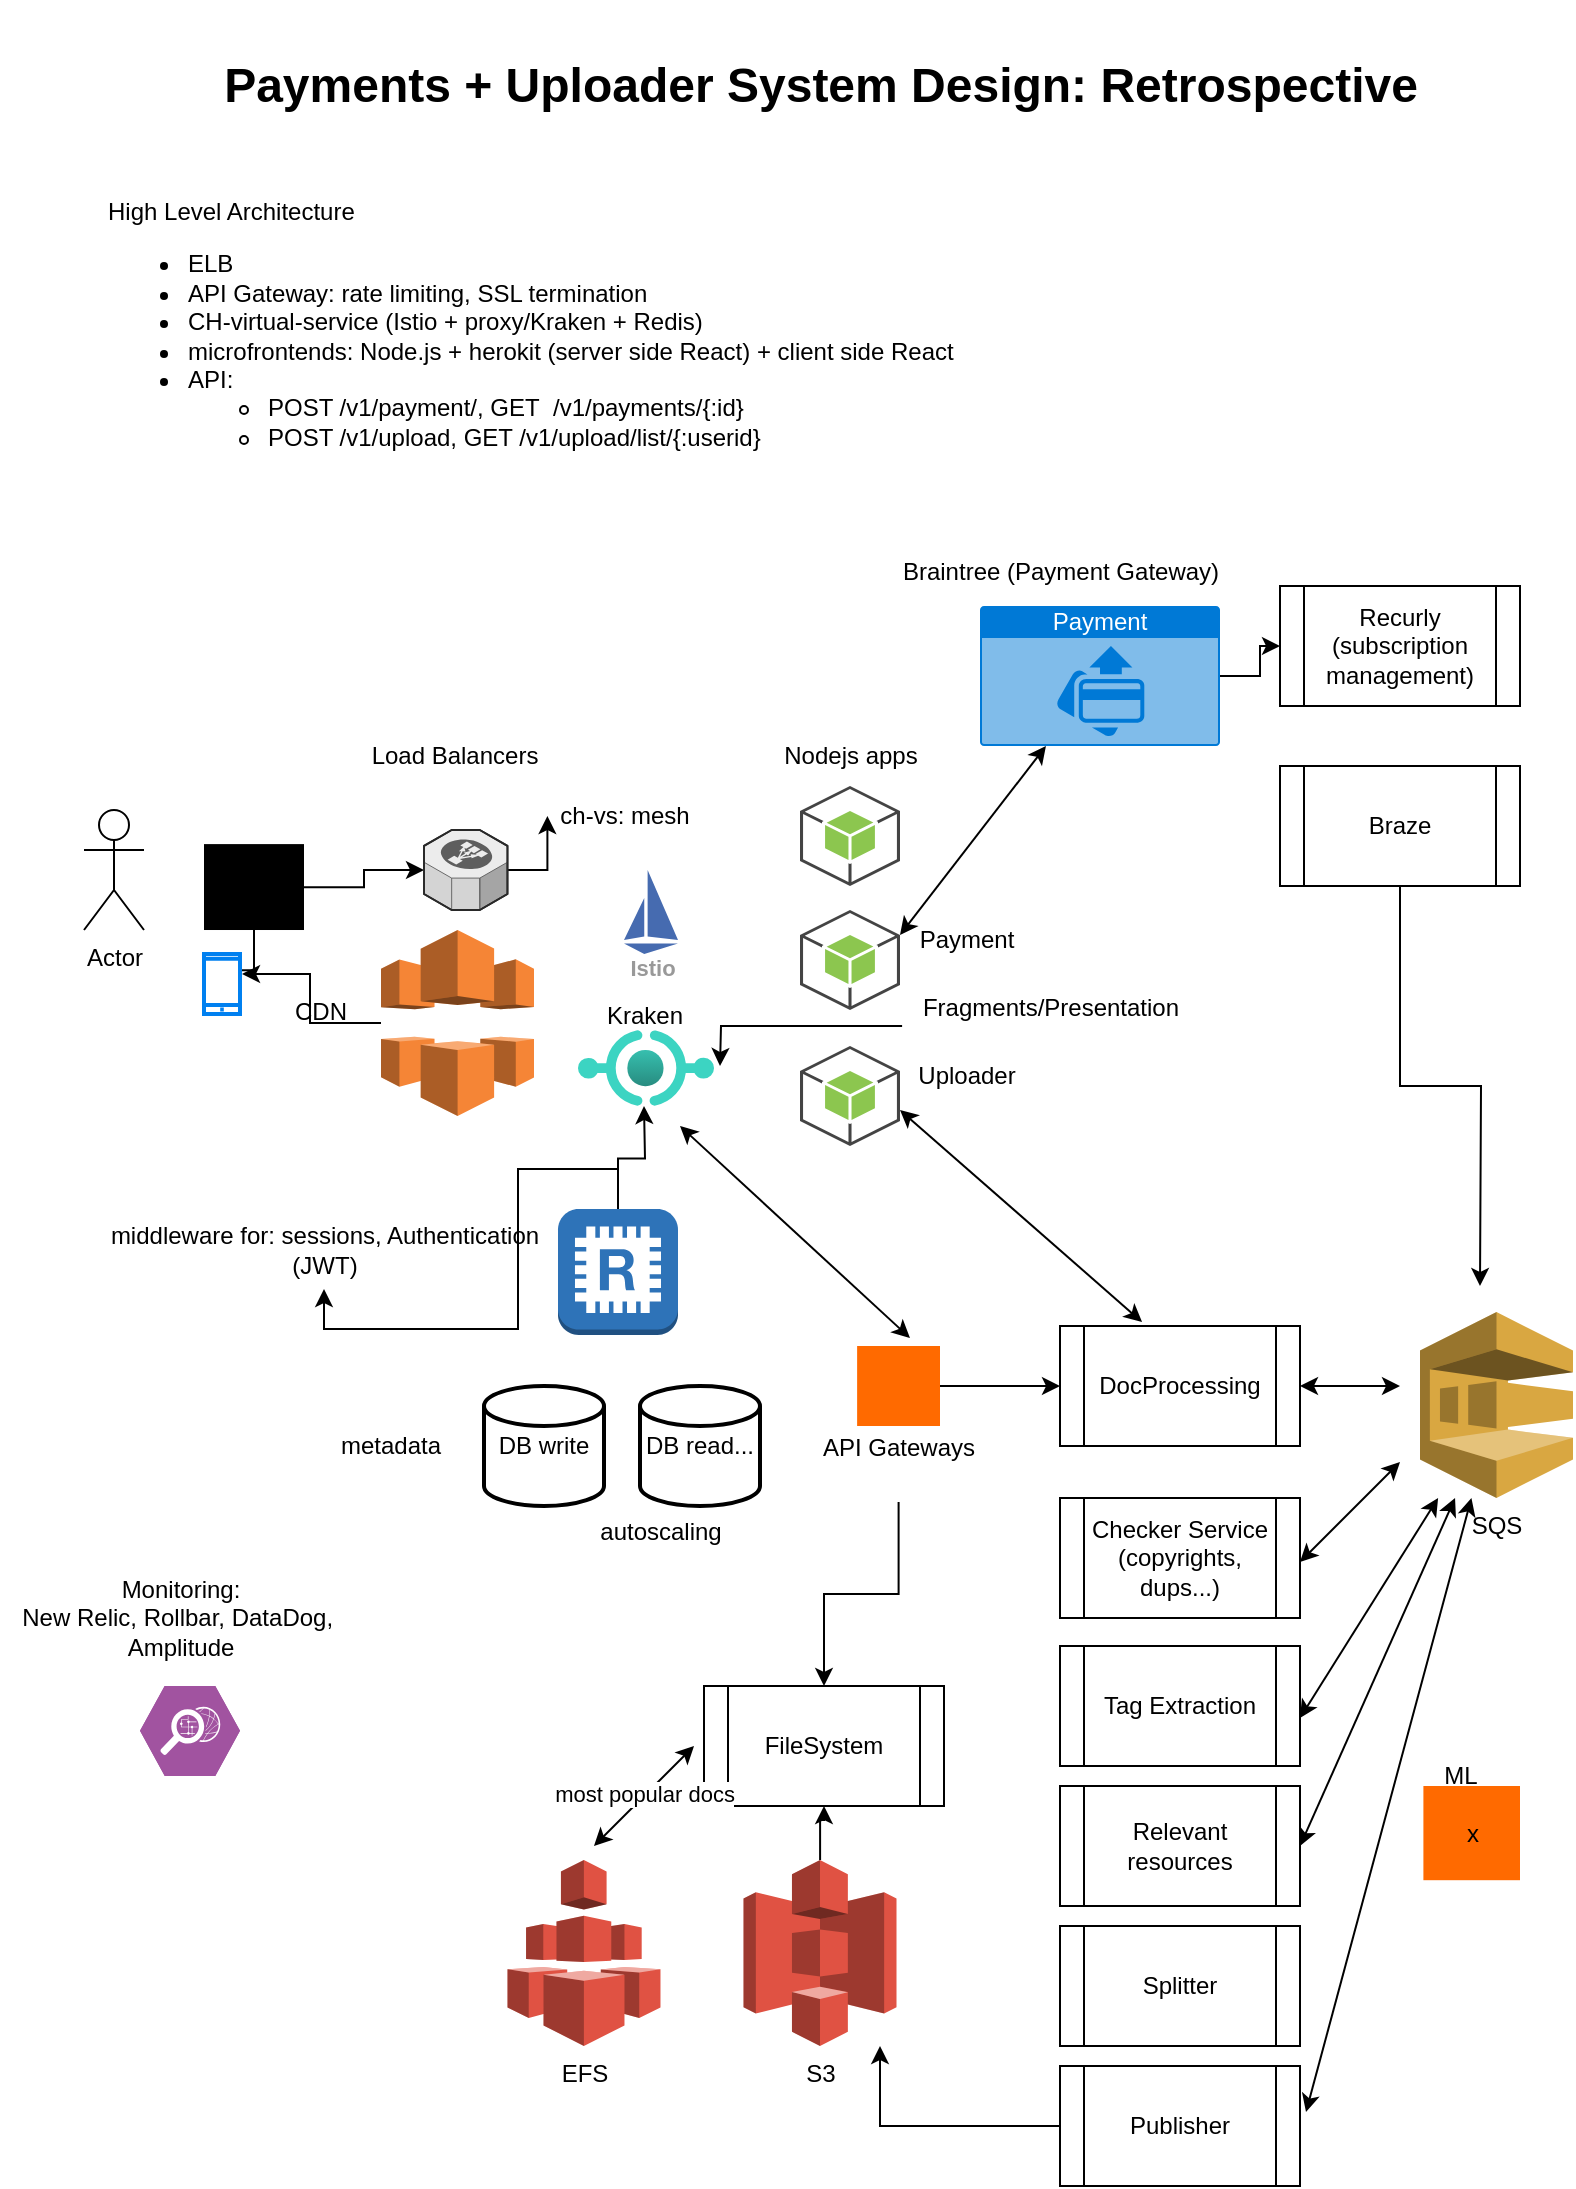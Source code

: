<mxfile version="26.2.4">
  <diagram name="Page-1" id="1pv_7QE-wpkOOIxA0VV8">
    <mxGraphModel dx="1226" dy="1814" grid="1" gridSize="10" guides="1" tooltips="1" connect="1" arrows="1" fold="1" page="1" pageScale="1" pageWidth="850" pageHeight="1100" math="0" shadow="0">
      <root>
        <mxCell id="0" />
        <mxCell id="1" parent="0" />
        <mxCell id="IJOAgbQiG3h4zE9SPtvW-1" value="&lt;div&gt;&lt;br&gt;&lt;/div&gt;Payments + Uploader System Design: Retrospective&lt;div&gt;&lt;br&gt;&lt;/div&gt;" style="text;strokeColor=none;fillColor=none;html=1;fontSize=24;fontStyle=1;verticalAlign=middle;align=center;" vertex="1" parent="1">
          <mxGeometry x="370" width="100" height="40" as="geometry" />
        </mxCell>
        <mxCell id="IJOAgbQiG3h4zE9SPtvW-6" value="Actor" style="shape=umlActor;verticalLabelPosition=bottom;verticalAlign=top;html=1;outlineConnect=0;" vertex="1" parent="1">
          <mxGeometry x="52" y="382" width="30" height="60" as="geometry" />
        </mxCell>
        <mxCell id="IJOAgbQiG3h4zE9SPtvW-12" value="" style="edgeStyle=orthogonalEdgeStyle;rounded=0;orthogonalLoop=1;jettySize=auto;html=1;" edge="1" parent="1" source="IJOAgbQiG3h4zE9SPtvW-7" target="IJOAgbQiG3h4zE9SPtvW-11">
          <mxGeometry relative="1" as="geometry" />
        </mxCell>
        <mxCell id="IJOAgbQiG3h4zE9SPtvW-102" value="" style="edgeStyle=orthogonalEdgeStyle;rounded=0;orthogonalLoop=1;jettySize=auto;html=1;" edge="1" parent="1" source="IJOAgbQiG3h4zE9SPtvW-7" target="IJOAgbQiG3h4zE9SPtvW-84">
          <mxGeometry relative="1" as="geometry" />
        </mxCell>
        <mxCell id="IJOAgbQiG3h4zE9SPtvW-7" value="" style="sketch=0;verticalLabelPosition=bottom;sketch=0;aspect=fixed;html=1;verticalAlign=top;strokeColor=none;fillColor=#000000;align=center;outlineConnect=0;pointerEvents=1;shape=mxgraph.citrix2.citrix_enterprise_browser;" vertex="1" parent="1">
          <mxGeometry x="112" y="399.05" width="50" height="42.955" as="geometry" />
        </mxCell>
        <mxCell id="IJOAgbQiG3h4zE9SPtvW-16" value="" style="edgeStyle=orthogonalEdgeStyle;rounded=0;orthogonalLoop=1;jettySize=auto;html=1;" edge="1" parent="1" source="IJOAgbQiG3h4zE9SPtvW-11" target="IJOAgbQiG3h4zE9SPtvW-15">
          <mxGeometry relative="1" as="geometry" />
        </mxCell>
        <mxCell id="IJOAgbQiG3h4zE9SPtvW-11" value="" style="verticalLabelPosition=bottom;html=1;verticalAlign=top;strokeWidth=1;align=center;outlineConnect=0;dashed=0;outlineConnect=0;shape=mxgraph.aws3d.elasticLoadBalancing;fillColor=#ECECEC;strokeColor=#5E5E5E;aspect=fixed;" vertex="1" parent="1">
          <mxGeometry x="222" y="392" width="41.74" height="40" as="geometry" />
        </mxCell>
        <mxCell id="IJOAgbQiG3h4zE9SPtvW-14" value="Istio" style="sketch=0;html=1;verticalAlign=top;labelPosition=center;verticalLabelPosition=bottom;align=center;spacingTop=-6;fontSize=11;fontStyle=1;fontColor=#999999;shape=image;aspect=fixed;imageAspect=0;image=data:image/svg+xml,PHN2ZyB4bWxucz0iaHR0cDovL3d3dy53My5vcmcvMjAwMC9zdmciIHhtbG5zOnY9Imh0dHBzOi8vdmVjdGEuaW8vbmFubyIgd2lkdGg9IjE2MCIgaGVpZ2h0PSIyNDAiIHZpZXdCb3g9IjAgMCAxNjAgMjQwIj4mI3hhOwk8c3R5bGUgdHlwZT0idGV4dC9jc3MiPiYjeGE7CS5zdDB7ZmlsbDojNDY2YmIwO30mI3hhOwk8L3N0eWxlPiYjeGE7CTxwYXRoIGNsYXNzPSJzdDAiIGQ9Ik02MCAyNDBMMCAyMTBoMTYwem0wLTE2MEwwIDIwMGw2MC0xMHpNNzAgMHYxOTBsOTAgMTB6Ii8+JiN4YTs8L3N2Zz4=;" vertex="1" parent="1">
          <mxGeometry x="322" y="412" width="27" height="42" as="geometry" />
        </mxCell>
        <mxCell id="IJOAgbQiG3h4zE9SPtvW-15" value="ch-vs: mesh" style="text;html=1;align=center;verticalAlign=middle;resizable=0;points=[];autosize=1;strokeColor=none;fillColor=none;" vertex="1" parent="1">
          <mxGeometry x="277" y="370" width="90" height="30" as="geometry" />
        </mxCell>
        <mxCell id="IJOAgbQiG3h4zE9SPtvW-17" value="" style="image;aspect=fixed;html=1;points=[];align=center;fontSize=12;image=img/lib/azure2/other/API_Proxy.svg;" vertex="1" parent="1">
          <mxGeometry x="299" y="492" width="68" height="38" as="geometry" />
        </mxCell>
        <mxCell id="IJOAgbQiG3h4zE9SPtvW-18" value="Kraken" style="text;html=1;align=center;verticalAlign=middle;resizable=0;points=[];autosize=1;strokeColor=none;fillColor=none;" vertex="1" parent="1">
          <mxGeometry x="302" y="470" width="60" height="30" as="geometry" />
        </mxCell>
        <mxCell id="IJOAgbQiG3h4zE9SPtvW-28" value="&lt;div&gt;High Level Architecture&lt;/div&gt;&lt;ul&gt;&lt;li&gt;ELB&lt;/li&gt;&lt;li&gt;API Gateway: rate limiting, SSL termination&lt;/li&gt;&lt;li&gt;CH-virtual-service (Istio + proxy/Kraken + Redis)&lt;/li&gt;&lt;li&gt;microfrontends: Node.js + herokit (server side React) + client side React&lt;/li&gt;&lt;li&gt;API:&amp;nbsp;&lt;/li&gt;&lt;ul&gt;&lt;li&gt;POST /v1/payment/, GET&amp;nbsp;&amp;nbsp;/v1/payments/{:id}&lt;/li&gt;&lt;li&gt;POST /v1/upload, GET /v1/upload/list/{:userid}&lt;/li&gt;&lt;/ul&gt;&lt;/ul&gt;" style="text;strokeColor=none;fillColor=none;html=1;whiteSpace=wrap;verticalAlign=middle;overflow=hidden;" vertex="1" parent="1">
          <mxGeometry x="62" y="70" width="448" height="150" as="geometry" />
        </mxCell>
        <mxCell id="IJOAgbQiG3h4zE9SPtvW-30" value="" style="outlineConnect=0;dashed=0;verticalLabelPosition=bottom;verticalAlign=top;align=center;html=1;shape=mxgraph.aws3.android;fillColor=#8CC64F;gradientColor=none;" vertex="1" parent="1">
          <mxGeometry x="410" y="370" width="50" height="50" as="geometry" />
        </mxCell>
        <mxCell id="IJOAgbQiG3h4zE9SPtvW-33" value="" style="outlineConnect=0;dashed=0;verticalLabelPosition=bottom;verticalAlign=top;align=center;html=1;shape=mxgraph.aws3.android;fillColor=#8CC64F;gradientColor=none;" vertex="1" parent="1">
          <mxGeometry x="410" y="432" width="50" height="50" as="geometry" />
        </mxCell>
        <mxCell id="IJOAgbQiG3h4zE9SPtvW-34" value="" style="outlineConnect=0;dashed=0;verticalLabelPosition=bottom;verticalAlign=top;align=center;html=1;shape=mxgraph.aws3.android;fillColor=#8CC64F;gradientColor=none;" vertex="1" parent="1">
          <mxGeometry x="410" y="500" width="50" height="50" as="geometry" />
        </mxCell>
        <mxCell id="IJOAgbQiG3h4zE9SPtvW-79" value="" style="edgeStyle=orthogonalEdgeStyle;rounded=0;orthogonalLoop=1;jettySize=auto;html=1;" edge="1" parent="1" source="IJOAgbQiG3h4zE9SPtvW-35" target="IJOAgbQiG3h4zE9SPtvW-36">
          <mxGeometry relative="1" as="geometry" />
        </mxCell>
        <mxCell id="IJOAgbQiG3h4zE9SPtvW-80" value="" style="edgeStyle=orthogonalEdgeStyle;rounded=0;orthogonalLoop=1;jettySize=auto;html=1;" edge="1" parent="1" source="IJOAgbQiG3h4zE9SPtvW-35">
          <mxGeometry relative="1" as="geometry">
            <mxPoint x="332" y="530" as="targetPoint" />
          </mxGeometry>
        </mxCell>
        <mxCell id="IJOAgbQiG3h4zE9SPtvW-35" value="" style="outlineConnect=0;dashed=0;verticalLabelPosition=bottom;verticalAlign=top;align=center;html=1;shape=mxgraph.aws3.redis;fillColor=#2E73B8;gradientColor=none;" vertex="1" parent="1">
          <mxGeometry x="289" y="581.5" width="60" height="63" as="geometry" />
        </mxCell>
        <mxCell id="IJOAgbQiG3h4zE9SPtvW-36" value="middleware for: sessions, Authentication&lt;div&gt;(JWT)&lt;/div&gt;" style="text;html=1;align=center;verticalAlign=middle;resizable=0;points=[];autosize=1;strokeColor=none;fillColor=none;" vertex="1" parent="1">
          <mxGeometry x="52" y="581.5" width="240" height="40" as="geometry" />
        </mxCell>
        <mxCell id="IJOAgbQiG3h4zE9SPtvW-37" value="DB write" style="strokeWidth=2;html=1;shape=mxgraph.flowchart.database;whiteSpace=wrap;" vertex="1" parent="1">
          <mxGeometry x="252" y="670" width="60" height="60" as="geometry" />
        </mxCell>
        <mxCell id="IJOAgbQiG3h4zE9SPtvW-38" value="DB read..." style="strokeWidth=2;html=1;shape=mxgraph.flowchart.database;whiteSpace=wrap;" vertex="1" parent="1">
          <mxGeometry x="330" y="670" width="60" height="60" as="geometry" />
        </mxCell>
        <mxCell id="IJOAgbQiG3h4zE9SPtvW-39" value="autoscaling" style="text;html=1;align=center;verticalAlign=middle;resizable=0;points=[];autosize=1;strokeColor=none;fillColor=none;" vertex="1" parent="1">
          <mxGeometry x="300" y="728" width="80" height="30" as="geometry" />
        </mxCell>
        <mxCell id="IJOAgbQiG3h4zE9SPtvW-40" value="Nodejs apps&lt;div&gt;&lt;br&gt;&lt;/div&gt;" style="text;html=1;align=center;verticalAlign=middle;resizable=0;points=[];autosize=1;strokeColor=none;fillColor=none;" vertex="1" parent="1">
          <mxGeometry x="390" y="342" width="90" height="40" as="geometry" />
        </mxCell>
        <mxCell id="IJOAgbQiG3h4zE9SPtvW-43" value="" style="edgeStyle=orthogonalEdgeStyle;rounded=0;orthogonalLoop=1;jettySize=auto;html=1;exitX=0.007;exitY=0.55;exitDx=0;exitDy=0;exitPerimeter=0;" edge="1" parent="1" source="IJOAgbQiG3h4zE9SPtvW-42">
          <mxGeometry relative="1" as="geometry">
            <mxPoint x="438.56" y="581.5" as="sourcePoint" />
            <mxPoint x="370" y="510" as="targetPoint" />
          </mxGeometry>
        </mxCell>
        <mxCell id="IJOAgbQiG3h4zE9SPtvW-42" value="Fragments/Presentation&lt;div&gt;&lt;br&gt;&lt;/div&gt;" style="text;html=1;align=center;verticalAlign=middle;resizable=0;points=[];autosize=1;strokeColor=none;fillColor=none;" vertex="1" parent="1">
          <mxGeometry x="460" y="468" width="150" height="40" as="geometry" />
        </mxCell>
        <mxCell id="IJOAgbQiG3h4zE9SPtvW-88" value="" style="edgeStyle=orthogonalEdgeStyle;rounded=0;orthogonalLoop=1;jettySize=auto;html=1;" edge="1" parent="1" source="IJOAgbQiG3h4zE9SPtvW-45" target="IJOAgbQiG3h4zE9SPtvW-53">
          <mxGeometry relative="1" as="geometry" />
        </mxCell>
        <mxCell id="IJOAgbQiG3h4zE9SPtvW-45" value="" style="points=[];aspect=fixed;html=1;align=center;shadow=0;dashed=0;fillColor=#FF6A00;strokeColor=none;shape=mxgraph.alibaba_cloud.apigateway;" vertex="1" parent="1">
          <mxGeometry x="438.56" y="650" width="41.44" height="40" as="geometry" />
        </mxCell>
        <mxCell id="IJOAgbQiG3h4zE9SPtvW-93" value="" style="edgeStyle=orthogonalEdgeStyle;rounded=0;orthogonalLoop=1;jettySize=auto;html=1;" edge="1" parent="1" source="IJOAgbQiG3h4zE9SPtvW-47" target="IJOAgbQiG3h4zE9SPtvW-49">
          <mxGeometry relative="1" as="geometry" />
        </mxCell>
        <mxCell id="IJOAgbQiG3h4zE9SPtvW-47" value="Payment" style="html=1;whiteSpace=wrap;strokeColor=none;fillColor=#0079D6;labelPosition=center;verticalLabelPosition=middle;verticalAlign=top;align=center;fontSize=12;outlineConnect=0;spacingTop=-6;fontColor=#FFFFFF;sketch=0;shape=mxgraph.sitemap.payment;" vertex="1" parent="1">
          <mxGeometry x="500" y="280" width="120" height="70" as="geometry" />
        </mxCell>
        <mxCell id="IJOAgbQiG3h4zE9SPtvW-49" value="Recurly (subscription management)" style="shape=process;whiteSpace=wrap;html=1;backgroundOutline=1;" vertex="1" parent="1">
          <mxGeometry x="650" y="270" width="120" height="60" as="geometry" />
        </mxCell>
        <mxCell id="IJOAgbQiG3h4zE9SPtvW-92" value="" style="edgeStyle=orthogonalEdgeStyle;rounded=0;orthogonalLoop=1;jettySize=auto;html=1;" edge="1" parent="1" source="IJOAgbQiG3h4zE9SPtvW-50">
          <mxGeometry relative="1" as="geometry">
            <mxPoint x="750" y="620" as="targetPoint" />
          </mxGeometry>
        </mxCell>
        <mxCell id="IJOAgbQiG3h4zE9SPtvW-50" value="Braze" style="shape=process;whiteSpace=wrap;html=1;backgroundOutline=1;" vertex="1" parent="1">
          <mxGeometry x="650" y="360" width="120" height="60" as="geometry" />
        </mxCell>
        <mxCell id="IJOAgbQiG3h4zE9SPtvW-51" value="" style="endArrow=classic;startArrow=classic;html=1;rounded=0;entryX=0.638;entryY=-0.1;entryDx=0;entryDy=0;entryPerimeter=0;" edge="1" parent="1" target="IJOAgbQiG3h4zE9SPtvW-45">
          <mxGeometry width="50" height="50" relative="1" as="geometry">
            <mxPoint x="350" y="540" as="sourcePoint" />
            <mxPoint x="450" y="570" as="targetPoint" />
          </mxGeometry>
        </mxCell>
        <mxCell id="IJOAgbQiG3h4zE9SPtvW-90" value="" style="edgeStyle=orthogonalEdgeStyle;rounded=0;orthogonalLoop=1;jettySize=auto;html=1;" edge="1" parent="1" source="IJOAgbQiG3h4zE9SPtvW-52" target="IJOAgbQiG3h4zE9SPtvW-67">
          <mxGeometry relative="1" as="geometry" />
        </mxCell>
        <mxCell id="IJOAgbQiG3h4zE9SPtvW-52" value="API Gateways&lt;div&gt;&lt;br&gt;&lt;/div&gt;" style="text;html=1;align=center;verticalAlign=middle;resizable=0;points=[];autosize=1;strokeColor=none;fillColor=none;" vertex="1" parent="1">
          <mxGeometry x="409.28" y="688" width="100" height="40" as="geometry" />
        </mxCell>
        <mxCell id="IJOAgbQiG3h4zE9SPtvW-53" value="DocProcessing" style="shape=process;whiteSpace=wrap;html=1;backgroundOutline=1;" vertex="1" parent="1">
          <mxGeometry x="540" y="640" width="120" height="60" as="geometry" />
        </mxCell>
        <mxCell id="IJOAgbQiG3h4zE9SPtvW-54" value="SQS" style="outlineConnect=0;dashed=0;verticalLabelPosition=bottom;verticalAlign=top;align=center;html=1;shape=mxgraph.aws3.sqs;fillColor=#D9A741;gradientColor=none;" vertex="1" parent="1">
          <mxGeometry x="720" y="633" width="76.5" height="93" as="geometry" />
        </mxCell>
        <mxCell id="IJOAgbQiG3h4zE9SPtvW-57" value="Checker Service (copyrights, dups...)" style="shape=process;whiteSpace=wrap;html=1;backgroundOutline=1;" vertex="1" parent="1">
          <mxGeometry x="540" y="726" width="120" height="60" as="geometry" />
        </mxCell>
        <mxCell id="IJOAgbQiG3h4zE9SPtvW-58" value="" style="endArrow=classic;startArrow=classic;html=1;rounded=0;entryX=1;entryY=0.5;entryDx=0;entryDy=0;" edge="1" parent="1" target="IJOAgbQiG3h4zE9SPtvW-53">
          <mxGeometry width="50" height="50" relative="1" as="geometry">
            <mxPoint x="710" y="670" as="sourcePoint" />
            <mxPoint x="450" y="610" as="targetPoint" />
            <Array as="points">
              <mxPoint x="680" y="670" />
            </Array>
          </mxGeometry>
        </mxCell>
        <mxCell id="IJOAgbQiG3h4zE9SPtvW-59" value="" style="endArrow=classic;startArrow=classic;html=1;rounded=0;" edge="1" parent="1">
          <mxGeometry width="50" height="50" relative="1" as="geometry">
            <mxPoint x="660" y="758" as="sourcePoint" />
            <mxPoint x="710" y="708" as="targetPoint" />
          </mxGeometry>
        </mxCell>
        <mxCell id="IJOAgbQiG3h4zE9SPtvW-60" value="Tag Extraction" style="shape=process;whiteSpace=wrap;html=1;backgroundOutline=1;" vertex="1" parent="1">
          <mxGeometry x="540" y="800" width="120" height="60" as="geometry" />
        </mxCell>
        <mxCell id="IJOAgbQiG3h4zE9SPtvW-61" value="Relevant resources" style="shape=process;whiteSpace=wrap;html=1;backgroundOutline=1;" vertex="1" parent="1">
          <mxGeometry x="540" y="870" width="120" height="60" as="geometry" />
        </mxCell>
        <mxCell id="IJOAgbQiG3h4zE9SPtvW-62" value="" style="endArrow=classic;startArrow=classic;html=1;rounded=0;" edge="1" parent="1" target="IJOAgbQiG3h4zE9SPtvW-54">
          <mxGeometry width="50" height="50" relative="1" as="geometry">
            <mxPoint x="660" y="836" as="sourcePoint" />
            <mxPoint x="710" y="786" as="targetPoint" />
            <Array as="points" />
          </mxGeometry>
        </mxCell>
        <mxCell id="IJOAgbQiG3h4zE9SPtvW-63" value="" style="endArrow=classic;startArrow=classic;html=1;rounded=0;" edge="1" parent="1" target="IJOAgbQiG3h4zE9SPtvW-54">
          <mxGeometry width="50" height="50" relative="1" as="geometry">
            <mxPoint x="660" y="900" as="sourcePoint" />
            <mxPoint x="770" y="750" as="targetPoint" />
          </mxGeometry>
        </mxCell>
        <mxCell id="IJOAgbQiG3h4zE9SPtvW-89" value="" style="edgeStyle=orthogonalEdgeStyle;rounded=0;orthogonalLoop=1;jettySize=auto;html=1;" edge="1" parent="1" source="IJOAgbQiG3h4zE9SPtvW-64" target="IJOAgbQiG3h4zE9SPtvW-66">
          <mxGeometry relative="1" as="geometry">
            <Array as="points">
              <mxPoint x="450" y="1040" />
            </Array>
          </mxGeometry>
        </mxCell>
        <mxCell id="IJOAgbQiG3h4zE9SPtvW-64" value="Publisher" style="shape=process;whiteSpace=wrap;html=1;backgroundOutline=1;" vertex="1" parent="1">
          <mxGeometry x="540" y="1010" width="120" height="60" as="geometry" />
        </mxCell>
        <mxCell id="IJOAgbQiG3h4zE9SPtvW-65" value="" style="endArrow=classic;startArrow=classic;html=1;rounded=0;exitX=1.025;exitY=0.383;exitDx=0;exitDy=0;exitPerimeter=0;" edge="1" parent="1" source="IJOAgbQiG3h4zE9SPtvW-64" target="IJOAgbQiG3h4zE9SPtvW-54">
          <mxGeometry width="50" height="50" relative="1" as="geometry">
            <mxPoint x="733.25" y="970" as="sourcePoint" />
            <mxPoint x="790" y="740" as="targetPoint" />
          </mxGeometry>
        </mxCell>
        <mxCell id="IJOAgbQiG3h4zE9SPtvW-99" value="" style="edgeStyle=orthogonalEdgeStyle;rounded=0;orthogonalLoop=1;jettySize=auto;html=1;" edge="1" parent="1" source="IJOAgbQiG3h4zE9SPtvW-66" target="IJOAgbQiG3h4zE9SPtvW-67">
          <mxGeometry relative="1" as="geometry" />
        </mxCell>
        <mxCell id="IJOAgbQiG3h4zE9SPtvW-66" value="S3&lt;div&gt;&lt;br&gt;&lt;/div&gt;" style="outlineConnect=0;dashed=0;verticalLabelPosition=bottom;verticalAlign=top;align=center;html=1;shape=mxgraph.aws3.s3;fillColor=#E05243;gradientColor=none;" vertex="1" parent="1">
          <mxGeometry x="381.75" y="907" width="76.5" height="93" as="geometry" />
        </mxCell>
        <mxCell id="IJOAgbQiG3h4zE9SPtvW-67" value="FileSystem" style="shape=process;whiteSpace=wrap;html=1;backgroundOutline=1;" vertex="1" parent="1">
          <mxGeometry x="362" y="820" width="120" height="60" as="geometry" />
        </mxCell>
        <mxCell id="IJOAgbQiG3h4zE9SPtvW-68" value="EFS" style="outlineConnect=0;dashed=0;verticalLabelPosition=bottom;verticalAlign=top;align=center;html=1;shape=mxgraph.aws3.efs;fillColor=#E05243;gradientColor=none;" vertex="1" parent="1">
          <mxGeometry x="263.74" y="907" width="76.5" height="93" as="geometry" />
        </mxCell>
        <mxCell id="IJOAgbQiG3h4zE9SPtvW-69" value="" style="endArrow=classic;startArrow=classic;html=1;rounded=0;" edge="1" parent="1">
          <mxGeometry width="50" height="50" relative="1" as="geometry">
            <mxPoint x="307" y="900" as="sourcePoint" />
            <mxPoint x="357" y="850" as="targetPoint" />
          </mxGeometry>
        </mxCell>
        <mxCell id="IJOAgbQiG3h4zE9SPtvW-70" value="most popular docs" style="edgeLabel;html=1;align=center;verticalAlign=middle;resizable=0;points=[];" vertex="1" connectable="0" parent="IJOAgbQiG3h4zE9SPtvW-69">
          <mxGeometry x="0.02" y="1" relative="1" as="geometry">
            <mxPoint as="offset" />
          </mxGeometry>
        </mxCell>
        <mxCell id="IJOAgbQiG3h4zE9SPtvW-71" value="" style="endArrow=classic;startArrow=classic;html=1;rounded=0;exitX=1;exitY=0.25;exitDx=0;exitDy=0;exitPerimeter=0;" edge="1" parent="1" source="IJOAgbQiG3h4zE9SPtvW-33" target="IJOAgbQiG3h4zE9SPtvW-47">
          <mxGeometry width="50" height="50" relative="1" as="geometry">
            <mxPoint x="525" y="410" as="sourcePoint" />
            <mxPoint x="575" y="360" as="targetPoint" />
          </mxGeometry>
        </mxCell>
        <mxCell id="IJOAgbQiG3h4zE9SPtvW-72" value="" style="endArrow=classic;startArrow=classic;html=1;rounded=0;entryX=0.342;entryY=-0.033;entryDx=0;entryDy=0;entryPerimeter=0;" edge="1" parent="1" target="IJOAgbQiG3h4zE9SPtvW-53">
          <mxGeometry width="50" height="50" relative="1" as="geometry">
            <mxPoint x="460" y="532" as="sourcePoint" />
            <mxPoint x="510" y="482" as="targetPoint" />
          </mxGeometry>
        </mxCell>
        <mxCell id="IJOAgbQiG3h4zE9SPtvW-73" value="Uploader" style="text;html=1;align=center;verticalAlign=middle;resizable=0;points=[];autosize=1;strokeColor=none;fillColor=none;" vertex="1" parent="1">
          <mxGeometry x="458.25" y="500" width="70" height="30" as="geometry" />
        </mxCell>
        <mxCell id="IJOAgbQiG3h4zE9SPtvW-101" style="edgeStyle=orthogonalEdgeStyle;rounded=0;orthogonalLoop=1;jettySize=auto;html=1;exitX=0;exitY=0.5;exitDx=0;exitDy=0;exitPerimeter=0;entryX=1.056;entryY=0.333;entryDx=0;entryDy=0;entryPerimeter=0;" edge="1" parent="1" source="IJOAgbQiG3h4zE9SPtvW-75" target="IJOAgbQiG3h4zE9SPtvW-84">
          <mxGeometry relative="1" as="geometry">
            <mxPoint x="150" y="450" as="targetPoint" />
            <Array as="points">
              <mxPoint x="165" y="489" />
              <mxPoint x="165" y="464" />
            </Array>
          </mxGeometry>
        </mxCell>
        <mxCell id="IJOAgbQiG3h4zE9SPtvW-75" value="" style="outlineConnect=0;dashed=0;verticalLabelPosition=bottom;verticalAlign=top;align=center;html=1;shape=mxgraph.aws3.cloudfront;fillColor=#F58536;gradientColor=none;" vertex="1" parent="1">
          <mxGeometry x="200.5" y="442.01" width="76.5" height="93" as="geometry" />
        </mxCell>
        <mxCell id="IJOAgbQiG3h4zE9SPtvW-76" value="CDN" style="text;html=1;align=center;verticalAlign=middle;resizable=0;points=[];autosize=1;strokeColor=none;fillColor=none;" vertex="1" parent="1">
          <mxGeometry x="145" y="468" width="50" height="30" as="geometry" />
        </mxCell>
        <mxCell id="IJOAgbQiG3h4zE9SPtvW-81" value="Payment" style="text;html=1;align=center;verticalAlign=middle;resizable=0;points=[];autosize=1;strokeColor=none;fillColor=none;" vertex="1" parent="1">
          <mxGeometry x="458.25" y="432" width="70" height="30" as="geometry" />
        </mxCell>
        <mxCell id="IJOAgbQiG3h4zE9SPtvW-84" value="" style="html=1;verticalLabelPosition=bottom;align=center;labelBackgroundColor=#ffffff;verticalAlign=top;strokeWidth=2;strokeColor=#0080F0;shadow=0;dashed=0;shape=mxgraph.ios7.icons.smartphone;" vertex="1" parent="1">
          <mxGeometry x="112" y="454" width="18" height="30" as="geometry" />
        </mxCell>
        <mxCell id="IJOAgbQiG3h4zE9SPtvW-85" value="x" style="points=[];aspect=fixed;html=1;align=center;shadow=0;dashed=0;fillColor=#FF6A00;strokeColor=none;shape=mxgraph.alibaba_cloud.nlp-automl;" vertex="1" parent="1">
          <mxGeometry x="721.7" y="870" width="48.3" height="47.1" as="geometry" />
        </mxCell>
        <mxCell id="IJOAgbQiG3h4zE9SPtvW-86" value="ML" style="text;html=1;align=center;verticalAlign=middle;resizable=0;points=[];autosize=1;strokeColor=none;fillColor=none;" vertex="1" parent="1">
          <mxGeometry x="720" y="850" width="40" height="30" as="geometry" />
        </mxCell>
        <mxCell id="IJOAgbQiG3h4zE9SPtvW-87" value="Load Balancers" style="text;html=1;align=center;verticalAlign=middle;resizable=0;points=[];autosize=1;strokeColor=none;fillColor=none;" vertex="1" parent="1">
          <mxGeometry x="182" y="340" width="110" height="30" as="geometry" />
        </mxCell>
        <mxCell id="IJOAgbQiG3h4zE9SPtvW-94" value="Braintree (Payment Gateway)" style="text;html=1;align=center;verticalAlign=middle;resizable=0;points=[];autosize=1;strokeColor=none;fillColor=none;" vertex="1" parent="1">
          <mxGeometry x="450" y="248" width="180" height="30" as="geometry" />
        </mxCell>
        <mxCell id="IJOAgbQiG3h4zE9SPtvW-95" value="metadata" style="text;html=1;align=center;verticalAlign=middle;resizable=0;points=[];autosize=1;strokeColor=none;fillColor=none;" vertex="1" parent="1">
          <mxGeometry x="170" y="685" width="70" height="30" as="geometry" />
        </mxCell>
        <mxCell id="IJOAgbQiG3h4zE9SPtvW-96" value="Splitter" style="shape=process;whiteSpace=wrap;html=1;backgroundOutline=1;" vertex="1" parent="1">
          <mxGeometry x="540" y="940" width="120" height="60" as="geometry" />
        </mxCell>
        <mxCell id="IJOAgbQiG3h4zE9SPtvW-97" value="" style="verticalLabelPosition=bottom;sketch=0;html=1;fillColor=#A153A0;strokeColor=#ffffff;verticalAlign=top;align=center;points=[[0,0.5,0],[0.125,0.25,0],[0.25,0,0],[0.5,0,0],[0.75,0,0],[0.875,0.25,0],[1,0.5,0],[0.875,0.75,0],[0.75,1,0],[0.5,1,0],[0.125,0.75,0]];pointerEvents=1;shape=mxgraph.cisco_safe.compositeIcon;bgIcon=mxgraph.cisco_safe.design.blank_device;resIcon=mxgraph.cisco_safe.design.monitoring;" vertex="1" parent="1">
          <mxGeometry x="80" y="820" width="50" height="45" as="geometry" />
        </mxCell>
        <mxCell id="IJOAgbQiG3h4zE9SPtvW-98" value="Monitoring:&lt;div&gt;New Relic, Rollbar, DataDog,&amp;nbsp;&lt;/div&gt;&lt;div&gt;Amplitude&lt;/div&gt;&lt;div&gt;&lt;br&gt;&lt;/div&gt;" style="text;html=1;align=center;verticalAlign=middle;resizable=0;points=[];autosize=1;strokeColor=none;fillColor=none;" vertex="1" parent="1">
          <mxGeometry x="10" y="758" width="180" height="70" as="geometry" />
        </mxCell>
      </root>
    </mxGraphModel>
  </diagram>
</mxfile>
